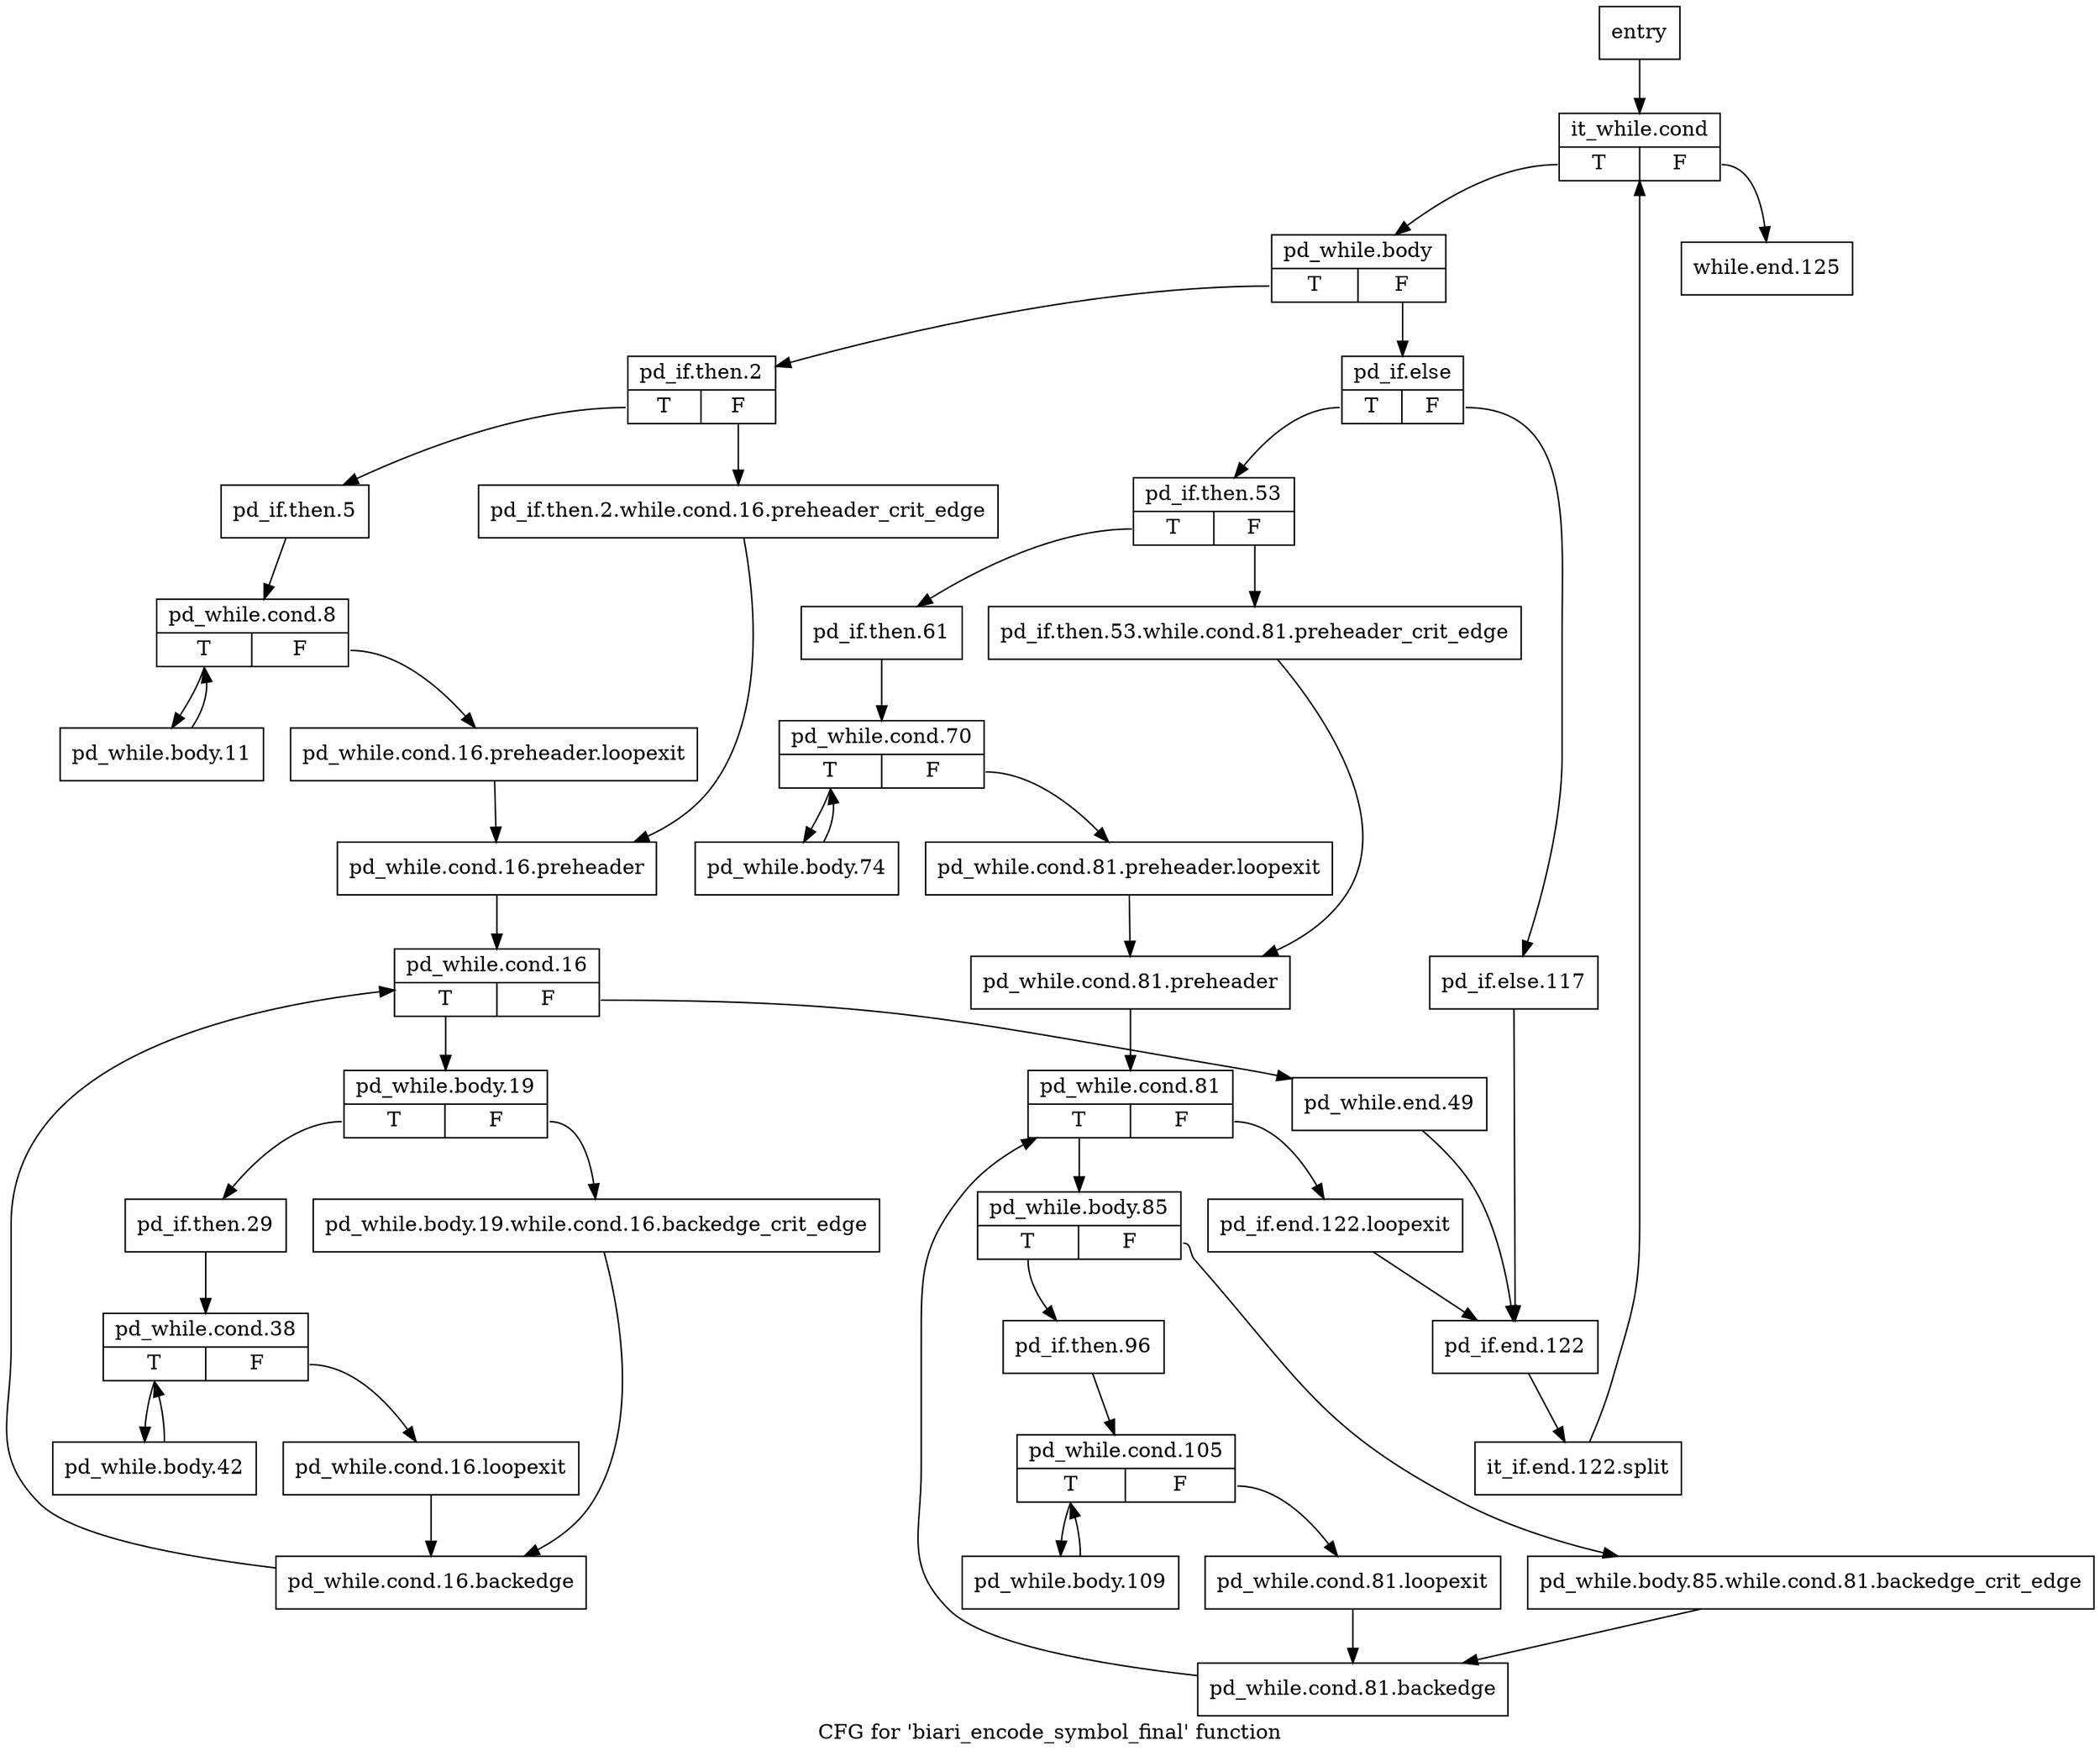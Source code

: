 digraph "CFG for 'biari_encode_symbol_final' function" {
	label="CFG for 'biari_encode_symbol_final' function";

	Node0x15b6d30 [shape=record,label="{entry}"];
	Node0x15b6d30 -> Node0x15b6d80;
	Node0x15b6d80 [shape=record,label="{it_while.cond|{<s0>T|<s1>F}}"];
	Node0x15b6d80:s0 -> Node0x15b6dd0;
	Node0x15b6d80:s1 -> Node0x15b7910;
	Node0x15b6dd0 [shape=record,label="{pd_while.body|{<s0>T|<s1>F}}"];
	Node0x15b6dd0:s0 -> Node0x15b6e20;
	Node0x15b6dd0:s1 -> Node0x15b7320;
	Node0x15b6e20 [shape=record,label="{pd_if.then.2|{<s0>T|<s1>F}}"];
	Node0x15b6e20:s0 -> Node0x15b6f60;
	Node0x15b6e20:s1 -> Node0x15b6e70;
	Node0x15b6e70 [shape=record,label="{pd_if.then.2.while.cond.16.preheader_crit_edge}"];
	Node0x15b6e70 -> Node0x15b6f10;
	Node0x15b6ec0 [shape=record,label="{pd_while.cond.16.preheader.loopexit}"];
	Node0x15b6ec0 -> Node0x15b6f10;
	Node0x15b6f10 [shape=record,label="{pd_while.cond.16.preheader}"];
	Node0x15b6f10 -> Node0x15b70a0;
	Node0x15b6f60 [shape=record,label="{pd_if.then.5}"];
	Node0x15b6f60 -> Node0x15b6fb0;
	Node0x15b6fb0 [shape=record,label="{pd_while.cond.8|{<s0>T|<s1>F}}"];
	Node0x15b6fb0:s0 -> Node0x15b7000;
	Node0x15b6fb0:s1 -> Node0x15b6ec0;
	Node0x15b7000 [shape=record,label="{pd_while.body.11}"];
	Node0x15b7000 -> Node0x15b6fb0;
	Node0x15b7050 [shape=record,label="{pd_while.cond.16.loopexit}"];
	Node0x15b7050 -> Node0x15b7190;
	Node0x15b70a0 [shape=record,label="{pd_while.cond.16|{<s0>T|<s1>F}}"];
	Node0x15b70a0:s0 -> Node0x15b70f0;
	Node0x15b70a0:s1 -> Node0x15b72d0;
	Node0x15b70f0 [shape=record,label="{pd_while.body.19|{<s0>T|<s1>F}}"];
	Node0x15b70f0:s0 -> Node0x15b71e0;
	Node0x15b70f0:s1 -> Node0x15b7140;
	Node0x15b7140 [shape=record,label="{pd_while.body.19.while.cond.16.backedge_crit_edge}"];
	Node0x15b7140 -> Node0x15b7190;
	Node0x15b7190 [shape=record,label="{pd_while.cond.16.backedge}"];
	Node0x15b7190 -> Node0x15b70a0;
	Node0x15b71e0 [shape=record,label="{pd_if.then.29}"];
	Node0x15b71e0 -> Node0x15b7230;
	Node0x15b7230 [shape=record,label="{pd_while.cond.38|{<s0>T|<s1>F}}"];
	Node0x15b7230:s0 -> Node0x15b7280;
	Node0x15b7230:s1 -> Node0x15b7050;
	Node0x15b7280 [shape=record,label="{pd_while.body.42}"];
	Node0x15b7280 -> Node0x15b7230;
	Node0x15b72d0 [shape=record,label="{pd_while.end.49}"];
	Node0x15b72d0 -> Node0x15b78c0;
	Node0x15b7320 [shape=record,label="{pd_if.else|{<s0>T|<s1>F}}"];
	Node0x15b7320:s0 -> Node0x15b7370;
	Node0x15b7320:s1 -> Node0x15b7820;
	Node0x15b7370 [shape=record,label="{pd_if.then.53|{<s0>T|<s1>F}}"];
	Node0x15b7370:s0 -> Node0x15b74b0;
	Node0x15b7370:s1 -> Node0x15b73c0;
	Node0x15b73c0 [shape=record,label="{pd_if.then.53.while.cond.81.preheader_crit_edge}"];
	Node0x15b73c0 -> Node0x15b7460;
	Node0x15b7410 [shape=record,label="{pd_while.cond.81.preheader.loopexit}"];
	Node0x15b7410 -> Node0x15b7460;
	Node0x15b7460 [shape=record,label="{pd_while.cond.81.preheader}"];
	Node0x15b7460 -> Node0x15b75f0;
	Node0x15b74b0 [shape=record,label="{pd_if.then.61}"];
	Node0x15b74b0 -> Node0x15b7500;
	Node0x15b7500 [shape=record,label="{pd_while.cond.70|{<s0>T|<s1>F}}"];
	Node0x15b7500:s0 -> Node0x15b7550;
	Node0x15b7500:s1 -> Node0x15b7410;
	Node0x15b7550 [shape=record,label="{pd_while.body.74}"];
	Node0x15b7550 -> Node0x15b7500;
	Node0x15b75a0 [shape=record,label="{pd_while.cond.81.loopexit}"];
	Node0x15b75a0 -> Node0x15b76e0;
	Node0x15b75f0 [shape=record,label="{pd_while.cond.81|{<s0>T|<s1>F}}"];
	Node0x15b75f0:s0 -> Node0x15b7640;
	Node0x15b75f0:s1 -> Node0x15b7870;
	Node0x15b7640 [shape=record,label="{pd_while.body.85|{<s0>T|<s1>F}}"];
	Node0x15b7640:s0 -> Node0x15b7730;
	Node0x15b7640:s1 -> Node0x15b7690;
	Node0x15b7690 [shape=record,label="{pd_while.body.85.while.cond.81.backedge_crit_edge}"];
	Node0x15b7690 -> Node0x15b76e0;
	Node0x15b76e0 [shape=record,label="{pd_while.cond.81.backedge}"];
	Node0x15b76e0 -> Node0x15b75f0;
	Node0x15b7730 [shape=record,label="{pd_if.then.96}"];
	Node0x15b7730 -> Node0x15b7780;
	Node0x15b7780 [shape=record,label="{pd_while.cond.105|{<s0>T|<s1>F}}"];
	Node0x15b7780:s0 -> Node0x15b77d0;
	Node0x15b7780:s1 -> Node0x15b75a0;
	Node0x15b77d0 [shape=record,label="{pd_while.body.109}"];
	Node0x15b77d0 -> Node0x15b7780;
	Node0x15b7820 [shape=record,label="{pd_if.else.117}"];
	Node0x15b7820 -> Node0x15b78c0;
	Node0x15b7870 [shape=record,label="{pd_if.end.122.loopexit}"];
	Node0x15b7870 -> Node0x15b78c0;
	Node0x15b78c0 [shape=record,label="{pd_if.end.122}"];
	Node0x15b78c0 -> Node0x3054b10;
	Node0x3054b10 [shape=record,label="{it_if.end.122.split}"];
	Node0x3054b10 -> Node0x15b6d80;
	Node0x15b7910 [shape=record,label="{while.end.125}"];
}
